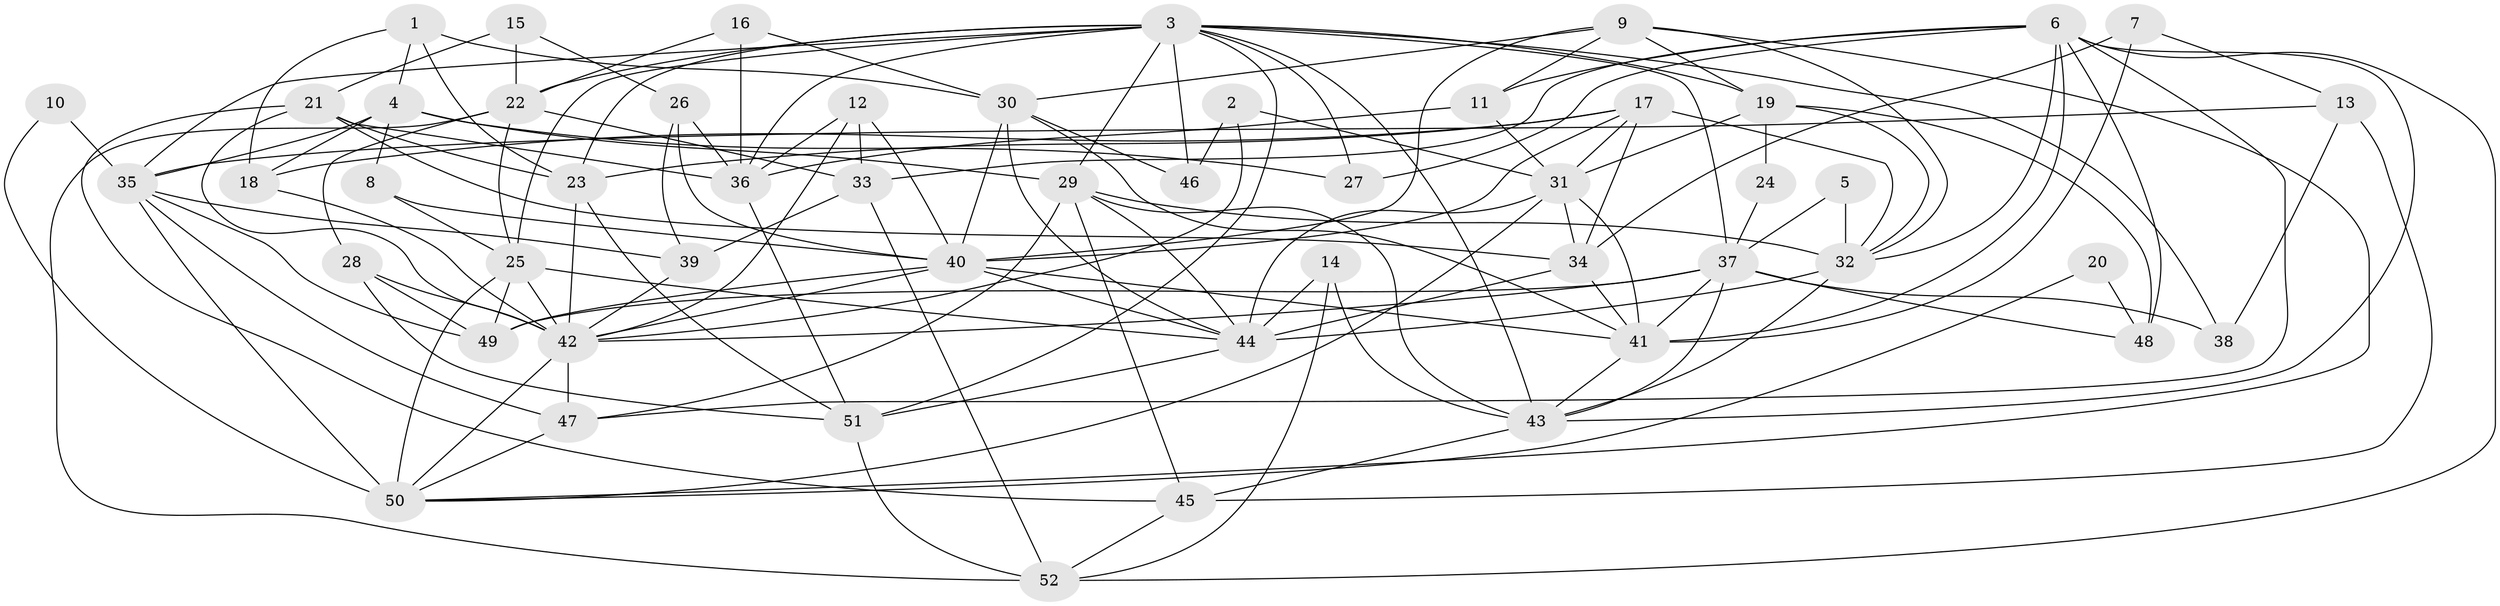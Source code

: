 // original degree distribution, {4: 0.2980769230769231, 5: 0.16346153846153846, 3: 0.28846153846153844, 2: 0.11538461538461539, 6: 0.0673076923076923, 7: 0.057692307692307696, 9: 0.009615384615384616}
// Generated by graph-tools (version 1.1) at 2025/26/03/09/25 03:26:09]
// undirected, 52 vertices, 145 edges
graph export_dot {
graph [start="1"]
  node [color=gray90,style=filled];
  1;
  2;
  3;
  4;
  5;
  6;
  7;
  8;
  9;
  10;
  11;
  12;
  13;
  14;
  15;
  16;
  17;
  18;
  19;
  20;
  21;
  22;
  23;
  24;
  25;
  26;
  27;
  28;
  29;
  30;
  31;
  32;
  33;
  34;
  35;
  36;
  37;
  38;
  39;
  40;
  41;
  42;
  43;
  44;
  45;
  46;
  47;
  48;
  49;
  50;
  51;
  52;
  1 -- 4 [weight=1.0];
  1 -- 18 [weight=1.0];
  1 -- 23 [weight=1.0];
  1 -- 30 [weight=1.0];
  2 -- 31 [weight=1.0];
  2 -- 42 [weight=1.0];
  2 -- 46 [weight=1.0];
  3 -- 19 [weight=1.0];
  3 -- 22 [weight=1.0];
  3 -- 23 [weight=1.0];
  3 -- 25 [weight=1.0];
  3 -- 27 [weight=1.0];
  3 -- 29 [weight=1.0];
  3 -- 35 [weight=1.0];
  3 -- 36 [weight=2.0];
  3 -- 37 [weight=1.0];
  3 -- 38 [weight=1.0];
  3 -- 43 [weight=1.0];
  3 -- 46 [weight=1.0];
  3 -- 51 [weight=2.0];
  4 -- 8 [weight=1.0];
  4 -- 18 [weight=1.0];
  4 -- 27 [weight=1.0];
  4 -- 29 [weight=1.0];
  4 -- 35 [weight=1.0];
  5 -- 32 [weight=1.0];
  5 -- 37 [weight=1.0];
  6 -- 11 [weight=1.0];
  6 -- 27 [weight=1.0];
  6 -- 32 [weight=1.0];
  6 -- 33 [weight=1.0];
  6 -- 41 [weight=1.0];
  6 -- 43 [weight=1.0];
  6 -- 47 [weight=1.0];
  6 -- 48 [weight=2.0];
  6 -- 52 [weight=1.0];
  7 -- 13 [weight=1.0];
  7 -- 34 [weight=1.0];
  7 -- 41 [weight=2.0];
  8 -- 25 [weight=1.0];
  8 -- 40 [weight=1.0];
  9 -- 11 [weight=1.0];
  9 -- 19 [weight=1.0];
  9 -- 30 [weight=1.0];
  9 -- 32 [weight=1.0];
  9 -- 40 [weight=1.0];
  9 -- 50 [weight=1.0];
  10 -- 35 [weight=1.0];
  10 -- 50 [weight=1.0];
  11 -- 31 [weight=1.0];
  11 -- 36 [weight=1.0];
  12 -- 33 [weight=1.0];
  12 -- 36 [weight=1.0];
  12 -- 40 [weight=1.0];
  12 -- 42 [weight=1.0];
  13 -- 35 [weight=1.0];
  13 -- 38 [weight=1.0];
  13 -- 45 [weight=1.0];
  14 -- 43 [weight=1.0];
  14 -- 44 [weight=1.0];
  14 -- 52 [weight=1.0];
  15 -- 21 [weight=1.0];
  15 -- 22 [weight=1.0];
  15 -- 26 [weight=1.0];
  16 -- 22 [weight=1.0];
  16 -- 30 [weight=1.0];
  16 -- 36 [weight=1.0];
  17 -- 18 [weight=1.0];
  17 -- 23 [weight=1.0];
  17 -- 31 [weight=1.0];
  17 -- 32 [weight=1.0];
  17 -- 34 [weight=1.0];
  17 -- 40 [weight=1.0];
  18 -- 42 [weight=1.0];
  19 -- 24 [weight=1.0];
  19 -- 31 [weight=1.0];
  19 -- 32 [weight=1.0];
  19 -- 48 [weight=1.0];
  20 -- 48 [weight=1.0];
  20 -- 50 [weight=1.0];
  21 -- 23 [weight=1.0];
  21 -- 34 [weight=1.0];
  21 -- 36 [weight=1.0];
  21 -- 42 [weight=1.0];
  21 -- 45 [weight=1.0];
  22 -- 25 [weight=1.0];
  22 -- 28 [weight=1.0];
  22 -- 33 [weight=1.0];
  22 -- 52 [weight=1.0];
  23 -- 42 [weight=1.0];
  23 -- 51 [weight=1.0];
  24 -- 37 [weight=2.0];
  25 -- 42 [weight=1.0];
  25 -- 44 [weight=1.0];
  25 -- 49 [weight=1.0];
  25 -- 50 [weight=1.0];
  26 -- 36 [weight=1.0];
  26 -- 39 [weight=1.0];
  26 -- 40 [weight=1.0];
  28 -- 42 [weight=1.0];
  28 -- 49 [weight=1.0];
  28 -- 51 [weight=1.0];
  29 -- 32 [weight=1.0];
  29 -- 43 [weight=1.0];
  29 -- 44 [weight=1.0];
  29 -- 45 [weight=1.0];
  29 -- 47 [weight=1.0];
  30 -- 40 [weight=1.0];
  30 -- 41 [weight=1.0];
  30 -- 44 [weight=1.0];
  30 -- 46 [weight=1.0];
  31 -- 34 [weight=1.0];
  31 -- 41 [weight=1.0];
  31 -- 44 [weight=1.0];
  31 -- 50 [weight=1.0];
  32 -- 43 [weight=1.0];
  32 -- 44 [weight=2.0];
  33 -- 39 [weight=1.0];
  33 -- 52 [weight=1.0];
  34 -- 41 [weight=1.0];
  34 -- 44 [weight=1.0];
  35 -- 39 [weight=1.0];
  35 -- 47 [weight=1.0];
  35 -- 49 [weight=1.0];
  35 -- 50 [weight=1.0];
  36 -- 51 [weight=1.0];
  37 -- 38 [weight=1.0];
  37 -- 41 [weight=1.0];
  37 -- 42 [weight=1.0];
  37 -- 43 [weight=1.0];
  37 -- 48 [weight=1.0];
  37 -- 49 [weight=1.0];
  39 -- 42 [weight=1.0];
  40 -- 41 [weight=1.0];
  40 -- 42 [weight=1.0];
  40 -- 44 [weight=1.0];
  40 -- 49 [weight=1.0];
  41 -- 43 [weight=1.0];
  42 -- 47 [weight=1.0];
  42 -- 50 [weight=1.0];
  43 -- 45 [weight=1.0];
  44 -- 51 [weight=2.0];
  45 -- 52 [weight=1.0];
  47 -- 50 [weight=1.0];
  51 -- 52 [weight=1.0];
}
